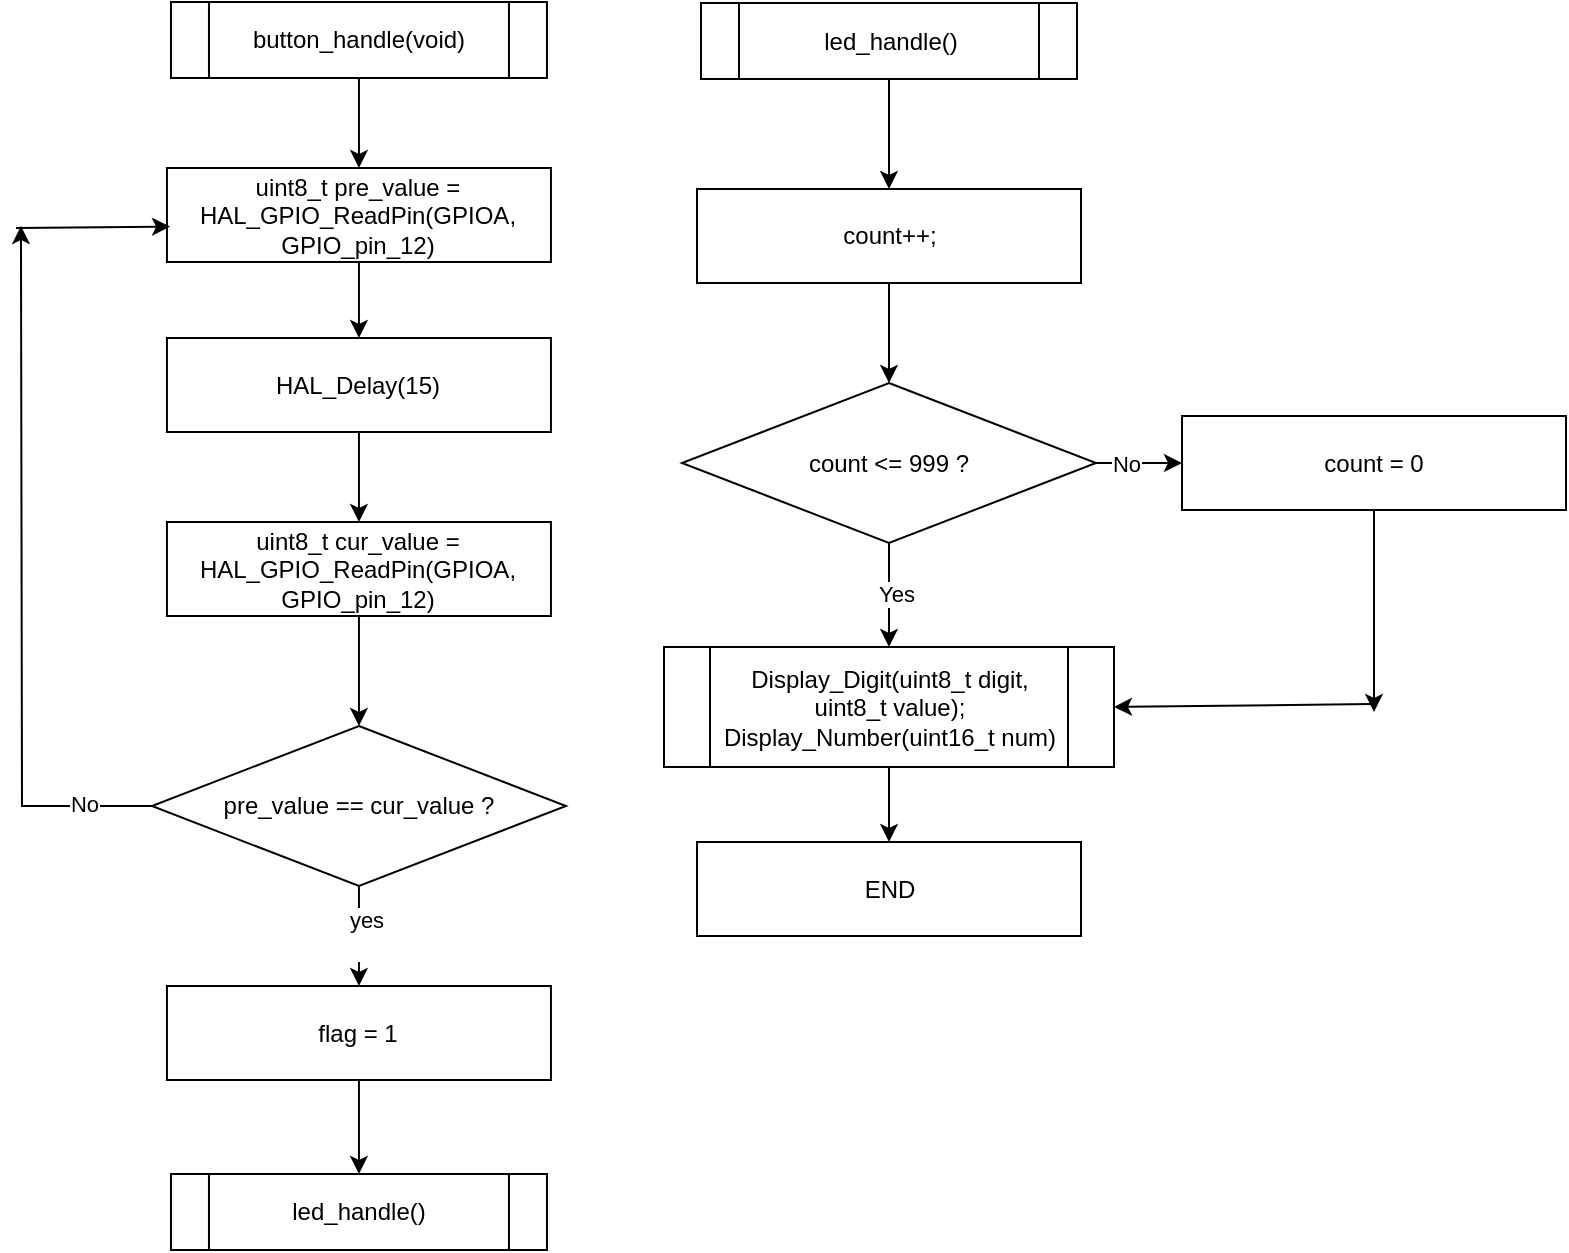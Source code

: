 <mxfile version="26.1.1">
  <diagram name="Page-1" id="IgXNEZcixZDVylgOevuD">
    <mxGraphModel dx="926" dy="545" grid="0" gridSize="10" guides="1" tooltips="1" connect="1" arrows="1" fold="1" page="1" pageScale="1" pageWidth="850" pageHeight="1100" background="#ffffff" math="0" shadow="0">
      <root>
        <mxCell id="0" />
        <mxCell id="1" parent="0" />
        <mxCell id="W5c6LrEPcy4bqcEt_C2P-17" style="edgeStyle=orthogonalEdgeStyle;rounded=0;orthogonalLoop=1;jettySize=auto;html=1;exitX=0.5;exitY=1;exitDx=0;exitDy=0;entryX=0.5;entryY=0;entryDx=0;entryDy=0;" edge="1" parent="1" source="W5c6LrEPcy4bqcEt_C2P-2" target="W5c6LrEPcy4bqcEt_C2P-3">
          <mxGeometry relative="1" as="geometry" />
        </mxCell>
        <mxCell id="W5c6LrEPcy4bqcEt_C2P-2" value="button_handle(void)" style="shape=process;whiteSpace=wrap;html=1;backgroundOutline=1;" vertex="1" parent="1">
          <mxGeometry x="107.48" y="32" width="188" height="38" as="geometry" />
        </mxCell>
        <mxCell id="W5c6LrEPcy4bqcEt_C2P-18" style="edgeStyle=orthogonalEdgeStyle;rounded=0;orthogonalLoop=1;jettySize=auto;html=1;exitX=0.5;exitY=1;exitDx=0;exitDy=0;entryX=0.5;entryY=0;entryDx=0;entryDy=0;" edge="1" parent="1" source="W5c6LrEPcy4bqcEt_C2P-3" target="W5c6LrEPcy4bqcEt_C2P-7">
          <mxGeometry relative="1" as="geometry" />
        </mxCell>
        <mxCell id="W5c6LrEPcy4bqcEt_C2P-3" value="uint8_t pre_value = HAL_GPIO_ReadPin(GPIOA, GPIO_pin_12)" style="rounded=0;whiteSpace=wrap;html=1;" vertex="1" parent="1">
          <mxGeometry x="105.48" y="115" width="192" height="47" as="geometry" />
        </mxCell>
        <mxCell id="W5c6LrEPcy4bqcEt_C2P-21" style="edgeStyle=orthogonalEdgeStyle;rounded=0;orthogonalLoop=1;jettySize=auto;html=1;exitX=0.5;exitY=1;exitDx=0;exitDy=0;entryX=0.5;entryY=0;entryDx=0;entryDy=0;" edge="1" parent="1" source="W5c6LrEPcy4bqcEt_C2P-5" target="W5c6LrEPcy4bqcEt_C2P-14">
          <mxGeometry relative="1" as="geometry" />
        </mxCell>
        <mxCell id="W5c6LrEPcy4bqcEt_C2P-22" value="yes&lt;div&gt;&lt;br&gt;&lt;/div&gt;" style="edgeLabel;html=1;align=center;verticalAlign=middle;resizable=0;points=[];" vertex="1" connectable="0" parent="W5c6LrEPcy4bqcEt_C2P-21">
          <mxGeometry x="-0.04" y="3" relative="1" as="geometry">
            <mxPoint as="offset" />
          </mxGeometry>
        </mxCell>
        <mxCell id="W5c6LrEPcy4bqcEt_C2P-24" style="edgeStyle=orthogonalEdgeStyle;rounded=0;orthogonalLoop=1;jettySize=auto;html=1;exitX=0;exitY=0.5;exitDx=0;exitDy=0;" edge="1" parent="1" source="W5c6LrEPcy4bqcEt_C2P-5">
          <mxGeometry relative="1" as="geometry">
            <mxPoint x="32.48" y="144" as="targetPoint" />
          </mxGeometry>
        </mxCell>
        <mxCell id="W5c6LrEPcy4bqcEt_C2P-27" value="No" style="edgeLabel;html=1;align=center;verticalAlign=middle;resizable=0;points=[];" vertex="1" connectable="0" parent="W5c6LrEPcy4bqcEt_C2P-24">
          <mxGeometry x="-0.806" y="-1" relative="1" as="geometry">
            <mxPoint as="offset" />
          </mxGeometry>
        </mxCell>
        <mxCell id="W5c6LrEPcy4bqcEt_C2P-5" value="pre_value == cur_value ?" style="rhombus;whiteSpace=wrap;html=1;" vertex="1" parent="1">
          <mxGeometry x="97.98" y="394" width="207" height="80" as="geometry" />
        </mxCell>
        <mxCell id="W5c6LrEPcy4bqcEt_C2P-19" style="edgeStyle=orthogonalEdgeStyle;rounded=0;orthogonalLoop=1;jettySize=auto;html=1;exitX=0.5;exitY=1;exitDx=0;exitDy=0;entryX=0.5;entryY=0;entryDx=0;entryDy=0;" edge="1" parent="1" source="W5c6LrEPcy4bqcEt_C2P-7" target="W5c6LrEPcy4bqcEt_C2P-8">
          <mxGeometry relative="1" as="geometry" />
        </mxCell>
        <mxCell id="W5c6LrEPcy4bqcEt_C2P-7" value="HAL_Delay(15)" style="rounded=0;whiteSpace=wrap;html=1;" vertex="1" parent="1">
          <mxGeometry x="105.48" y="200" width="192" height="47" as="geometry" />
        </mxCell>
        <mxCell id="W5c6LrEPcy4bqcEt_C2P-20" style="edgeStyle=orthogonalEdgeStyle;rounded=0;orthogonalLoop=1;jettySize=auto;html=1;exitX=0.5;exitY=1;exitDx=0;exitDy=0;entryX=0.5;entryY=0;entryDx=0;entryDy=0;" edge="1" parent="1" source="W5c6LrEPcy4bqcEt_C2P-8" target="W5c6LrEPcy4bqcEt_C2P-5">
          <mxGeometry relative="1" as="geometry" />
        </mxCell>
        <mxCell id="W5c6LrEPcy4bqcEt_C2P-8" value="uint8_t cur_value = HAL_GPIO_ReadPin(GPIOA, GPIO_pin_12)" style="rounded=0;whiteSpace=wrap;html=1;" vertex="1" parent="1">
          <mxGeometry x="105.48" y="292" width="192" height="47" as="geometry" />
        </mxCell>
        <mxCell id="W5c6LrEPcy4bqcEt_C2P-34" style="edgeStyle=orthogonalEdgeStyle;rounded=0;orthogonalLoop=1;jettySize=auto;html=1;exitX=0.5;exitY=1;exitDx=0;exitDy=0;entryX=0.5;entryY=0;entryDx=0;entryDy=0;" edge="1" parent="1" source="W5c6LrEPcy4bqcEt_C2P-11" target="W5c6LrEPcy4bqcEt_C2P-33">
          <mxGeometry relative="1" as="geometry" />
        </mxCell>
        <mxCell id="W5c6LrEPcy4bqcEt_C2P-11" value="Display_Digit(uint8_t digit, uint8_t value);&lt;div&gt;Display_Number(uint16_t num)&lt;/div&gt;" style="shape=process;whiteSpace=wrap;html=1;backgroundOutline=1;" vertex="1" parent="1">
          <mxGeometry x="354" y="354.5" width="225" height="60" as="geometry" />
        </mxCell>
        <mxCell id="W5c6LrEPcy4bqcEt_C2P-30" style="edgeStyle=orthogonalEdgeStyle;rounded=0;orthogonalLoop=1;jettySize=auto;html=1;exitX=0.5;exitY=1;exitDx=0;exitDy=0;entryX=0.5;entryY=0;entryDx=0;entryDy=0;" edge="1" parent="1" source="W5c6LrEPcy4bqcEt_C2P-12" target="W5c6LrEPcy4bqcEt_C2P-13">
          <mxGeometry relative="1" as="geometry" />
        </mxCell>
        <mxCell id="W5c6LrEPcy4bqcEt_C2P-12" value="count++;" style="rounded=0;whiteSpace=wrap;html=1;" vertex="1" parent="1">
          <mxGeometry x="370.5" y="125.5" width="192" height="47" as="geometry" />
        </mxCell>
        <mxCell id="W5c6LrEPcy4bqcEt_C2P-31" style="edgeStyle=orthogonalEdgeStyle;rounded=0;orthogonalLoop=1;jettySize=auto;html=1;exitX=0.5;exitY=1;exitDx=0;exitDy=0;entryX=0.5;entryY=0;entryDx=0;entryDy=0;" edge="1" parent="1" source="W5c6LrEPcy4bqcEt_C2P-13" target="W5c6LrEPcy4bqcEt_C2P-11">
          <mxGeometry relative="1" as="geometry" />
        </mxCell>
        <mxCell id="W5c6LrEPcy4bqcEt_C2P-39" value="Yes" style="edgeLabel;html=1;align=center;verticalAlign=middle;resizable=0;points=[];" vertex="1" connectable="0" parent="W5c6LrEPcy4bqcEt_C2P-31">
          <mxGeometry x="-0.034" y="3" relative="1" as="geometry">
            <mxPoint as="offset" />
          </mxGeometry>
        </mxCell>
        <mxCell id="W5c6LrEPcy4bqcEt_C2P-38" style="edgeStyle=orthogonalEdgeStyle;rounded=0;orthogonalLoop=1;jettySize=auto;html=1;exitX=1;exitY=0.5;exitDx=0;exitDy=0;entryX=0;entryY=0.5;entryDx=0;entryDy=0;" edge="1" parent="1" source="W5c6LrEPcy4bqcEt_C2P-13" target="W5c6LrEPcy4bqcEt_C2P-32">
          <mxGeometry relative="1" as="geometry" />
        </mxCell>
        <mxCell id="W5c6LrEPcy4bqcEt_C2P-40" value="No" style="edgeLabel;html=1;align=center;verticalAlign=middle;resizable=0;points=[];" vertex="1" connectable="0" parent="W5c6LrEPcy4bqcEt_C2P-38">
          <mxGeometry x="-0.335" relative="1" as="geometry">
            <mxPoint as="offset" />
          </mxGeometry>
        </mxCell>
        <mxCell id="W5c6LrEPcy4bqcEt_C2P-13" value="count &amp;lt;= 999 ?" style="rhombus;whiteSpace=wrap;html=1;" vertex="1" parent="1">
          <mxGeometry x="363" y="222.5" width="207" height="80" as="geometry" />
        </mxCell>
        <mxCell id="W5c6LrEPcy4bqcEt_C2P-23" style="edgeStyle=orthogonalEdgeStyle;rounded=0;orthogonalLoop=1;jettySize=auto;html=1;exitX=0.5;exitY=1;exitDx=0;exitDy=0;entryX=0.5;entryY=0;entryDx=0;entryDy=0;" edge="1" parent="1" source="W5c6LrEPcy4bqcEt_C2P-14" target="W5c6LrEPcy4bqcEt_C2P-16">
          <mxGeometry relative="1" as="geometry" />
        </mxCell>
        <mxCell id="W5c6LrEPcy4bqcEt_C2P-14" value="flag = 1" style="rounded=0;whiteSpace=wrap;html=1;" vertex="1" parent="1">
          <mxGeometry x="105.48" y="524" width="192" height="47" as="geometry" />
        </mxCell>
        <mxCell id="W5c6LrEPcy4bqcEt_C2P-16" value="led_handle()" style="shape=process;whiteSpace=wrap;html=1;backgroundOutline=1;" vertex="1" parent="1">
          <mxGeometry x="107.48" y="618" width="188" height="38" as="geometry" />
        </mxCell>
        <mxCell id="W5c6LrEPcy4bqcEt_C2P-26" value="" style="endArrow=classic;html=1;rounded=0;entryX=0.008;entryY=0.623;entryDx=0;entryDy=0;entryPerimeter=0;" edge="1" parent="1" target="W5c6LrEPcy4bqcEt_C2P-3">
          <mxGeometry width="50" height="50" relative="1" as="geometry">
            <mxPoint x="30.0" y="145" as="sourcePoint" />
            <mxPoint x="107.48" y="150.25" as="targetPoint" />
          </mxGeometry>
        </mxCell>
        <mxCell id="W5c6LrEPcy4bqcEt_C2P-29" style="edgeStyle=orthogonalEdgeStyle;rounded=0;orthogonalLoop=1;jettySize=auto;html=1;exitX=0.5;exitY=1;exitDx=0;exitDy=0;entryX=0.5;entryY=0;entryDx=0;entryDy=0;" edge="1" parent="1" source="W5c6LrEPcy4bqcEt_C2P-28" target="W5c6LrEPcy4bqcEt_C2P-12">
          <mxGeometry relative="1" as="geometry" />
        </mxCell>
        <mxCell id="W5c6LrEPcy4bqcEt_C2P-28" value="led_handle()" style="shape=process;whiteSpace=wrap;html=1;backgroundOutline=1;" vertex="1" parent="1">
          <mxGeometry x="372.5" y="32.5" width="188" height="38" as="geometry" />
        </mxCell>
        <mxCell id="W5c6LrEPcy4bqcEt_C2P-35" style="edgeStyle=orthogonalEdgeStyle;rounded=0;orthogonalLoop=1;jettySize=auto;html=1;exitX=0.5;exitY=1;exitDx=0;exitDy=0;" edge="1" parent="1" source="W5c6LrEPcy4bqcEt_C2P-32">
          <mxGeometry relative="1" as="geometry">
            <mxPoint x="709" y="387" as="targetPoint" />
          </mxGeometry>
        </mxCell>
        <mxCell id="W5c6LrEPcy4bqcEt_C2P-32" value="count = 0" style="rounded=0;whiteSpace=wrap;html=1;" vertex="1" parent="1">
          <mxGeometry x="613" y="239" width="192" height="47" as="geometry" />
        </mxCell>
        <mxCell id="W5c6LrEPcy4bqcEt_C2P-33" value="END" style="rounded=0;whiteSpace=wrap;html=1;labelBackgroundColor=default;" vertex="1" parent="1">
          <mxGeometry x="370.5" y="452" width="192" height="47" as="geometry" />
        </mxCell>
        <mxCell id="W5c6LrEPcy4bqcEt_C2P-37" value="" style="endArrow=classic;html=1;rounded=0;entryX=1;entryY=0.5;entryDx=0;entryDy=0;" edge="1" parent="1" target="W5c6LrEPcy4bqcEt_C2P-11">
          <mxGeometry width="50" height="50" relative="1" as="geometry">
            <mxPoint x="708" y="383" as="sourcePoint" />
            <mxPoint x="579" y="389.98" as="targetPoint" />
          </mxGeometry>
        </mxCell>
      </root>
    </mxGraphModel>
  </diagram>
</mxfile>
